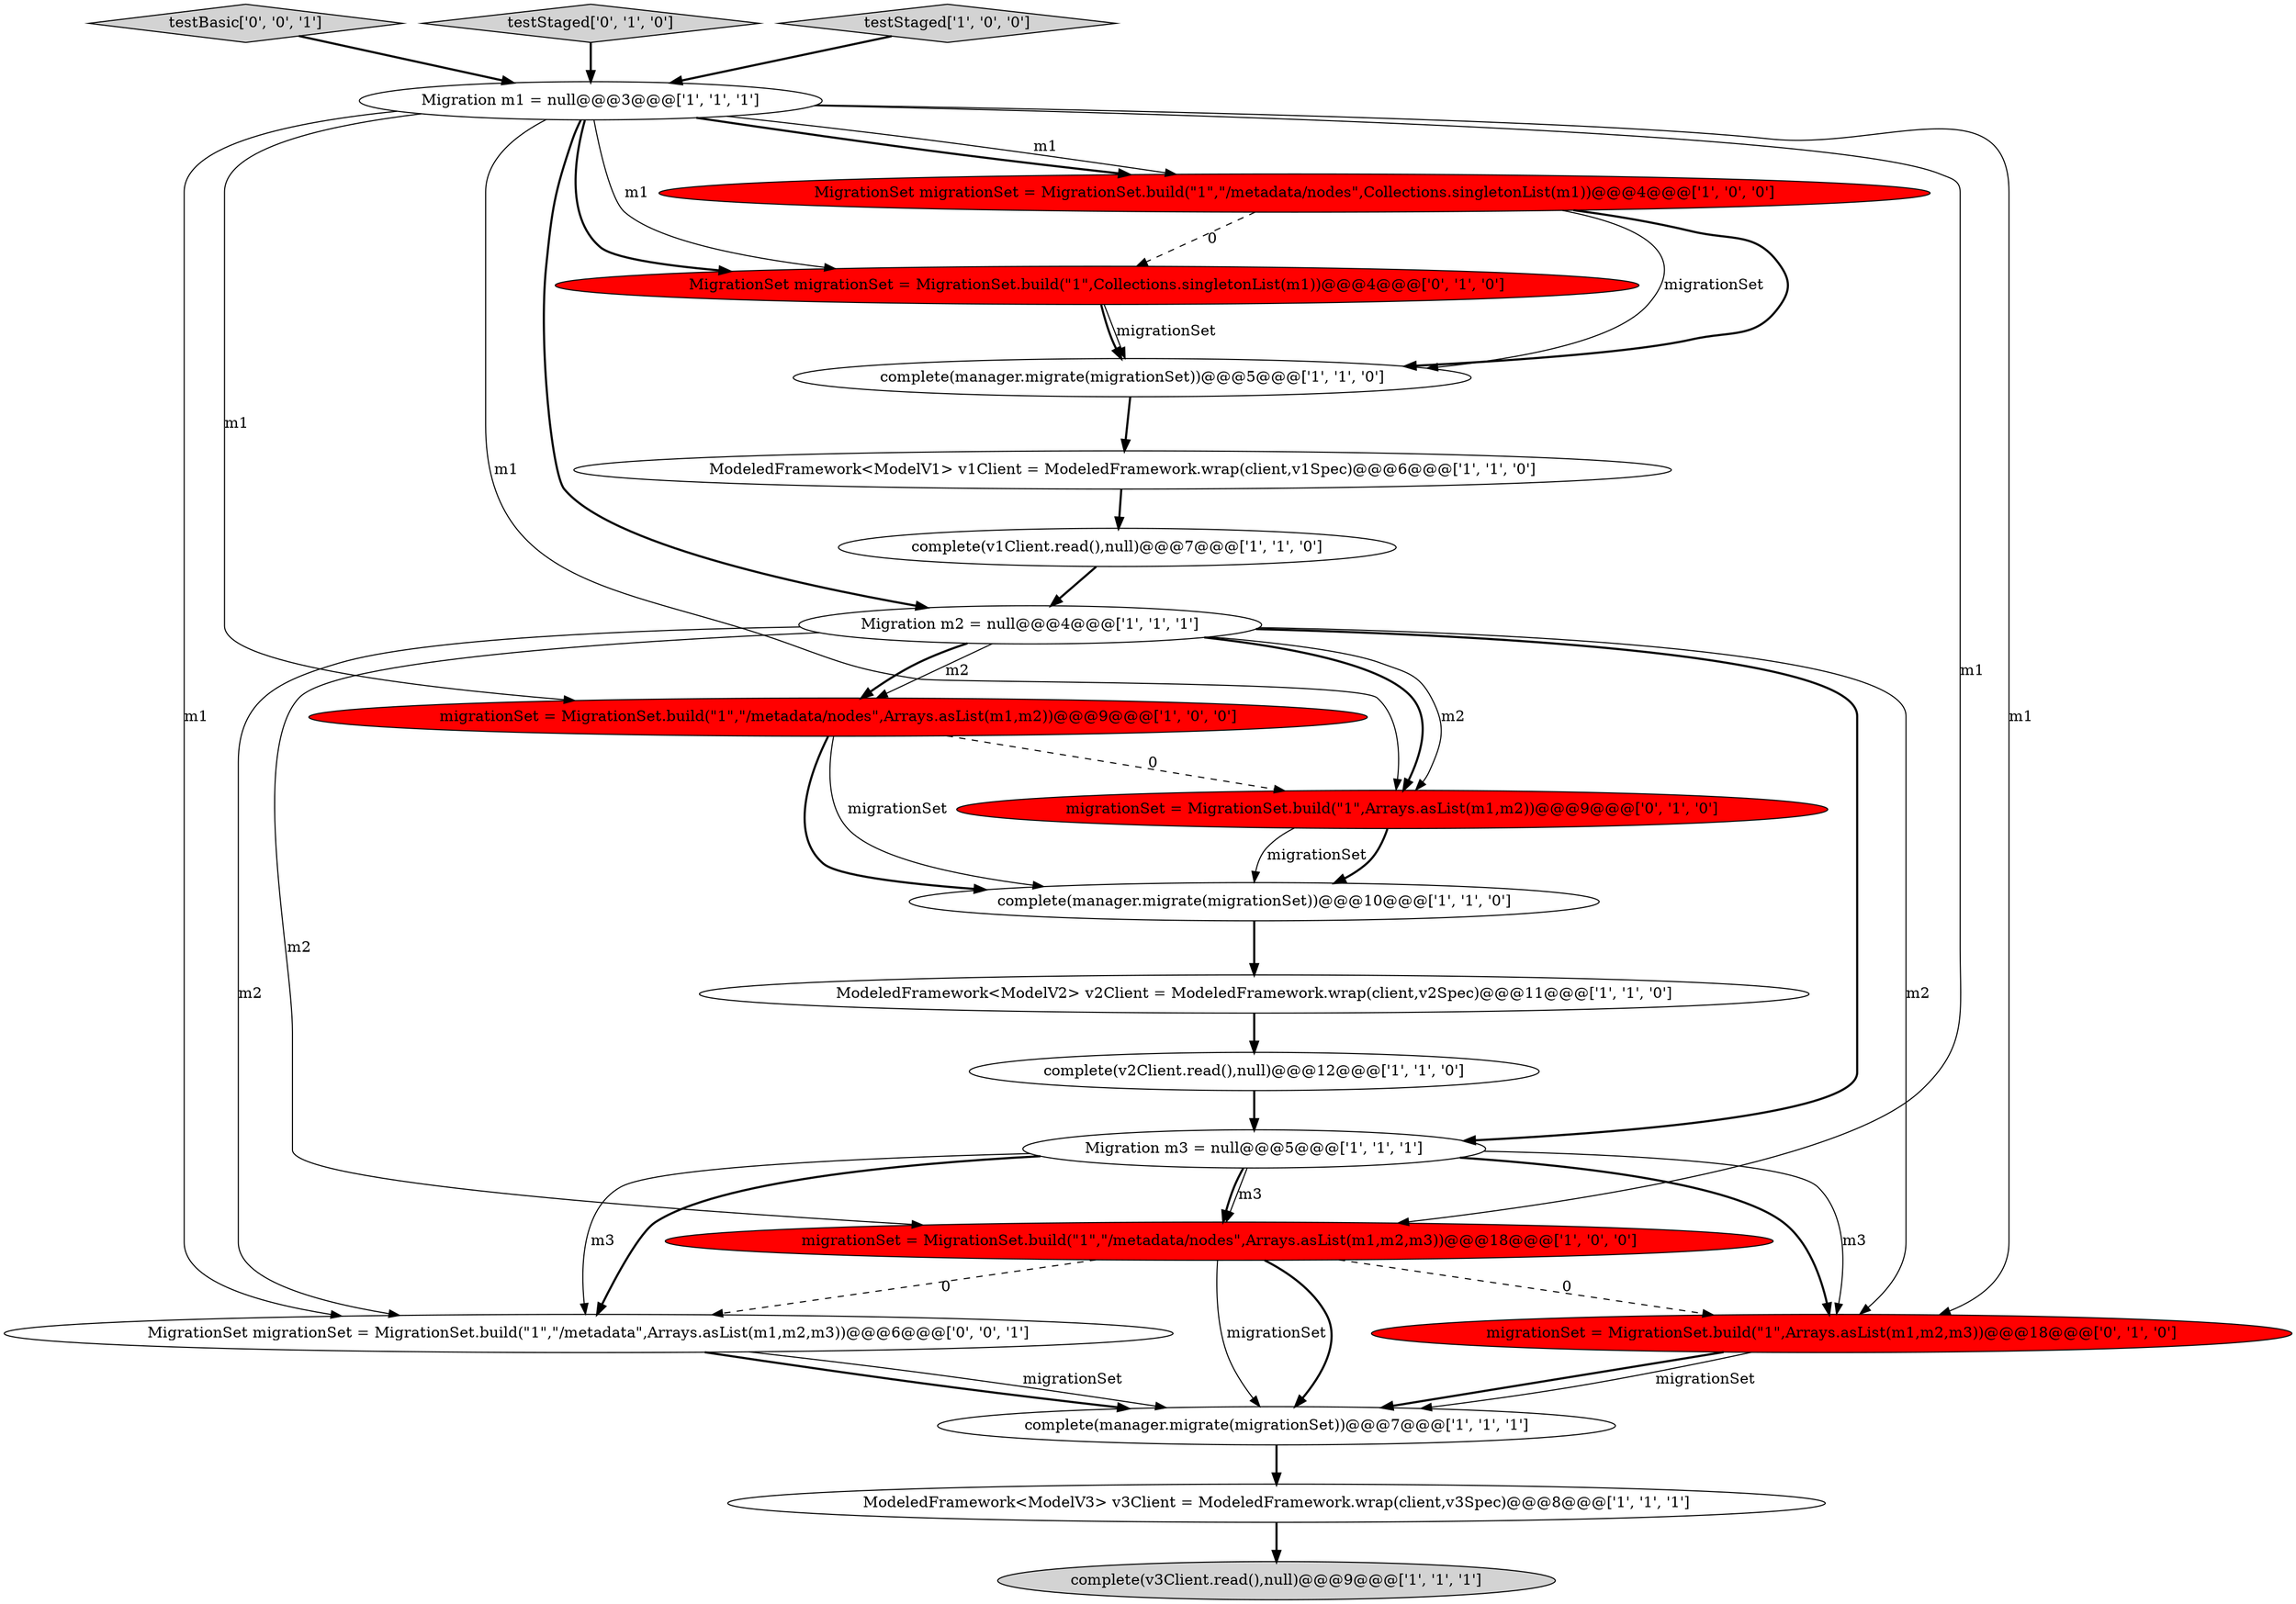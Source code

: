 digraph {
15 [style = filled, label = "complete(manager.migrate(migrationSet))@@@7@@@['1', '1', '1']", fillcolor = white, shape = ellipse image = "AAA0AAABBB1BBB"];
20 [style = filled, label = "testBasic['0', '0', '1']", fillcolor = lightgray, shape = diamond image = "AAA0AAABBB3BBB"];
18 [style = filled, label = "migrationSet = MigrationSet.build(\"1\",Arrays.asList(m1,m2))@@@9@@@['0', '1', '0']", fillcolor = red, shape = ellipse image = "AAA1AAABBB2BBB"];
5 [style = filled, label = "ModeledFramework<ModelV1> v1Client = ModeledFramework.wrap(client,v1Spec)@@@6@@@['1', '1', '0']", fillcolor = white, shape = ellipse image = "AAA0AAABBB1BBB"];
19 [style = filled, label = "testStaged['0', '1', '0']", fillcolor = lightgray, shape = diamond image = "AAA0AAABBB2BBB"];
9 [style = filled, label = "complete(v3Client.read(),null)@@@9@@@['1', '1', '1']", fillcolor = lightgray, shape = ellipse image = "AAA0AAABBB1BBB"];
10 [style = filled, label = "Migration m2 = null@@@4@@@['1', '1', '1']", fillcolor = white, shape = ellipse image = "AAA0AAABBB1BBB"];
6 [style = filled, label = "complete(manager.migrate(migrationSet))@@@10@@@['1', '1', '0']", fillcolor = white, shape = ellipse image = "AAA0AAABBB1BBB"];
8 [style = filled, label = "Migration m1 = null@@@3@@@['1', '1', '1']", fillcolor = white, shape = ellipse image = "AAA0AAABBB1BBB"];
7 [style = filled, label = "complete(v2Client.read(),null)@@@12@@@['1', '1', '0']", fillcolor = white, shape = ellipse image = "AAA0AAABBB1BBB"];
3 [style = filled, label = "complete(v1Client.read(),null)@@@7@@@['1', '1', '0']", fillcolor = white, shape = ellipse image = "AAA0AAABBB1BBB"];
16 [style = filled, label = "MigrationSet migrationSet = MigrationSet.build(\"1\",Collections.singletonList(m1))@@@4@@@['0', '1', '0']", fillcolor = red, shape = ellipse image = "AAA1AAABBB2BBB"];
1 [style = filled, label = "migrationSet = MigrationSet.build(\"1\",\"/metadata/nodes\",Arrays.asList(m1,m2))@@@9@@@['1', '0', '0']", fillcolor = red, shape = ellipse image = "AAA1AAABBB1BBB"];
4 [style = filled, label = "complete(manager.migrate(migrationSet))@@@5@@@['1', '1', '0']", fillcolor = white, shape = ellipse image = "AAA0AAABBB1BBB"];
0 [style = filled, label = "ModeledFramework<ModelV3> v3Client = ModeledFramework.wrap(client,v3Spec)@@@8@@@['1', '1', '1']", fillcolor = white, shape = ellipse image = "AAA0AAABBB1BBB"];
14 [style = filled, label = "migrationSet = MigrationSet.build(\"1\",\"/metadata/nodes\",Arrays.asList(m1,m2,m3))@@@18@@@['1', '0', '0']", fillcolor = red, shape = ellipse image = "AAA1AAABBB1BBB"];
2 [style = filled, label = "testStaged['1', '0', '0']", fillcolor = lightgray, shape = diamond image = "AAA0AAABBB1BBB"];
13 [style = filled, label = "Migration m3 = null@@@5@@@['1', '1', '1']", fillcolor = white, shape = ellipse image = "AAA0AAABBB1BBB"];
21 [style = filled, label = "MigrationSet migrationSet = MigrationSet.build(\"1\",\"/metadata\",Arrays.asList(m1,m2,m3))@@@6@@@['0', '0', '1']", fillcolor = white, shape = ellipse image = "AAA0AAABBB3BBB"];
12 [style = filled, label = "ModeledFramework<ModelV2> v2Client = ModeledFramework.wrap(client,v2Spec)@@@11@@@['1', '1', '0']", fillcolor = white, shape = ellipse image = "AAA0AAABBB1BBB"];
17 [style = filled, label = "migrationSet = MigrationSet.build(\"1\",Arrays.asList(m1,m2,m3))@@@18@@@['0', '1', '0']", fillcolor = red, shape = ellipse image = "AAA1AAABBB2BBB"];
11 [style = filled, label = "MigrationSet migrationSet = MigrationSet.build(\"1\",\"/metadata/nodes\",Collections.singletonList(m1))@@@4@@@['1', '0', '0']", fillcolor = red, shape = ellipse image = "AAA1AAABBB1BBB"];
7->13 [style = bold, label=""];
5->3 [style = bold, label=""];
8->16 [style = bold, label=""];
10->18 [style = bold, label=""];
8->10 [style = bold, label=""];
10->14 [style = solid, label="m2"];
0->9 [style = bold, label=""];
8->16 [style = solid, label="m1"];
8->17 [style = solid, label="m1"];
18->6 [style = solid, label="migrationSet"];
11->16 [style = dashed, label="0"];
21->15 [style = bold, label=""];
11->4 [style = bold, label=""];
10->21 [style = solid, label="m2"];
10->18 [style = solid, label="m2"];
14->15 [style = solid, label="migrationSet"];
1->18 [style = dashed, label="0"];
8->21 [style = solid, label="m1"];
13->17 [style = solid, label="m3"];
11->4 [style = solid, label="migrationSet"];
12->7 [style = bold, label=""];
19->8 [style = bold, label=""];
3->10 [style = bold, label=""];
13->17 [style = bold, label=""];
20->8 [style = bold, label=""];
1->6 [style = bold, label=""];
13->21 [style = solid, label="m3"];
10->1 [style = solid, label="m2"];
18->6 [style = bold, label=""];
10->17 [style = solid, label="m2"];
10->13 [style = bold, label=""];
13->14 [style = solid, label="m3"];
15->0 [style = bold, label=""];
17->15 [style = bold, label=""];
17->15 [style = solid, label="migrationSet"];
14->17 [style = dashed, label="0"];
14->21 [style = dashed, label="0"];
14->15 [style = bold, label=""];
8->1 [style = solid, label="m1"];
21->15 [style = solid, label="migrationSet"];
8->14 [style = solid, label="m1"];
1->6 [style = solid, label="migrationSet"];
16->4 [style = bold, label=""];
10->1 [style = bold, label=""];
13->21 [style = bold, label=""];
8->11 [style = bold, label=""];
4->5 [style = bold, label=""];
8->11 [style = solid, label="m1"];
13->14 [style = bold, label=""];
16->4 [style = solid, label="migrationSet"];
2->8 [style = bold, label=""];
8->18 [style = solid, label="m1"];
6->12 [style = bold, label=""];
}
